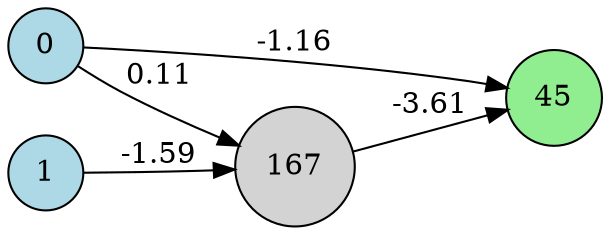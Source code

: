 digraph neat {
  rankdir=LR;
  node [shape=circle];
  node0 [label="0", style=filled, fillcolor=lightblue];
  node1 [label="1", style=filled, fillcolor=lightblue];
  node45 [label="45", style=filled, fillcolor=lightgreen];
  node167 [label="167", style=filled, fillcolor=lightgray];
  node0 -> node45 [label="-1.16"];
  node1 -> node167 [label="-1.59"];
  node167 -> node45 [label="-3.61"];
  node0 -> node167 [label="0.11"];
}
